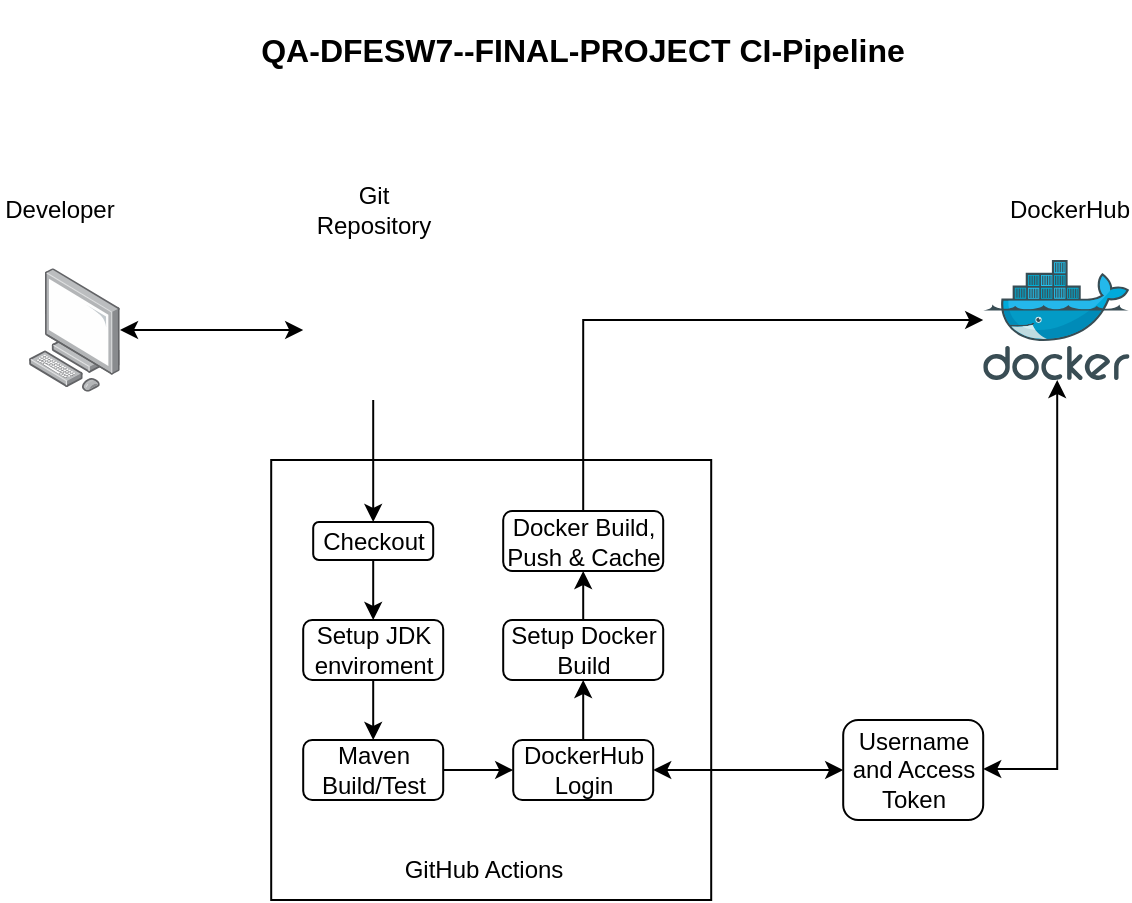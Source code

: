 <mxfile version="16.5.3" type="device"><diagram id="1xk9rnYiJrUXp07n0Z2M" name="Page-1"><mxGraphModel dx="946" dy="646" grid="1" gridSize="10" guides="1" tooltips="1" connect="1" arrows="1" fold="1" page="1" pageScale="1" pageWidth="827" pageHeight="1169" math="0" shadow="0"><root><mxCell id="0"/><mxCell id="1" parent="0"/><mxCell id="cm9ua1e88sHXzfhAURvw-1" value="" style="sketch=0;aspect=fixed;html=1;points=[];align=center;image;fontSize=12;image=img/lib/mscae/Docker.svg;" vertex="1" parent="1"><mxGeometry x="611.6" y="190" width="73.17" height="60" as="geometry"/></mxCell><mxCell id="cm9ua1e88sHXzfhAURvw-10" style="edgeStyle=orthogonalEdgeStyle;rounded=0;orthogonalLoop=1;jettySize=auto;html=1;entryX=0.5;entryY=0;entryDx=0;entryDy=0;" edge="1" parent="1" source="cm9ua1e88sHXzfhAURvw-2" target="cm9ua1e88sHXzfhAURvw-9"><mxGeometry relative="1" as="geometry"/></mxCell><mxCell id="cm9ua1e88sHXzfhAURvw-2" value="" style="shape=image;html=1;verticalAlign=top;verticalLabelPosition=bottom;labelBackgroundColor=#ffffff;imageAspect=0;aspect=fixed;image=https://cdn4.iconfinder.com/data/icons/ionicons/512/icon-social-github-128.png" vertex="1" parent="1"><mxGeometry x="271.6" y="190" width="70" height="70" as="geometry"/></mxCell><mxCell id="cm9ua1e88sHXzfhAURvw-3" value="" style="whiteSpace=wrap;html=1;aspect=fixed;fillColor=none;" vertex="1" parent="1"><mxGeometry x="255.6" y="290" width="220" height="220" as="geometry"/></mxCell><mxCell id="cm9ua1e88sHXzfhAURvw-4" value="" style="endArrow=classic;startArrow=classic;html=1;rounded=0;exitX=0;exitY=0.5;exitDx=0;exitDy=0;" edge="1" parent="1" source="cm9ua1e88sHXzfhAURvw-2" target="cm9ua1e88sHXzfhAURvw-5"><mxGeometry width="50" height="50" relative="1" as="geometry"><mxPoint x="441.6" y="490" as="sourcePoint"/><mxPoint x="491.6" y="440" as="targetPoint"/></mxGeometry></mxCell><mxCell id="cm9ua1e88sHXzfhAURvw-5" value="" style="points=[];aspect=fixed;html=1;align=center;shadow=0;dashed=0;image;image=img/lib/allied_telesis/computer_and_terminals/Personal_Computer.svg;fillColor=none;" vertex="1" parent="1"><mxGeometry x="134.4" y="194.1" width="45.6" height="61.8" as="geometry"/></mxCell><mxCell id="cm9ua1e88sHXzfhAURvw-7" value="Developer" style="text;html=1;strokeColor=none;fillColor=none;align=center;verticalAlign=middle;whiteSpace=wrap;rounded=0;" vertex="1" parent="1"><mxGeometry x="120" y="150" width="60" height="30" as="geometry"/></mxCell><mxCell id="cm9ua1e88sHXzfhAURvw-8" value="Git Repository" style="text;html=1;strokeColor=none;fillColor=none;align=center;verticalAlign=middle;whiteSpace=wrap;rounded=0;" vertex="1" parent="1"><mxGeometry x="276.6" y="150" width="60" height="30" as="geometry"/></mxCell><mxCell id="cm9ua1e88sHXzfhAURvw-33" style="edgeStyle=orthogonalEdgeStyle;rounded=0;orthogonalLoop=1;jettySize=auto;html=1;entryX=0.5;entryY=0;entryDx=0;entryDy=0;fontSize=16;" edge="1" parent="1" source="cm9ua1e88sHXzfhAURvw-9" target="cm9ua1e88sHXzfhAURvw-12"><mxGeometry relative="1" as="geometry"/></mxCell><mxCell id="cm9ua1e88sHXzfhAURvw-9" value="Checkout" style="rounded=1;whiteSpace=wrap;html=1;fillColor=none;" vertex="1" parent="1"><mxGeometry x="276.6" y="321" width="60" height="19" as="geometry"/></mxCell><mxCell id="cm9ua1e88sHXzfhAURvw-34" style="edgeStyle=orthogonalEdgeStyle;rounded=0;orthogonalLoop=1;jettySize=auto;html=1;entryX=0.5;entryY=0;entryDx=0;entryDy=0;fontSize=16;" edge="1" parent="1" source="cm9ua1e88sHXzfhAURvw-12" target="cm9ua1e88sHXzfhAURvw-13"><mxGeometry relative="1" as="geometry"/></mxCell><mxCell id="cm9ua1e88sHXzfhAURvw-12" value="Setup JDK enviroment" style="rounded=1;whiteSpace=wrap;html=1;fillColor=none;" vertex="1" parent="1"><mxGeometry x="271.6" y="370" width="70" height="30" as="geometry"/></mxCell><mxCell id="cm9ua1e88sHXzfhAURvw-35" style="edgeStyle=orthogonalEdgeStyle;rounded=0;orthogonalLoop=1;jettySize=auto;html=1;entryX=0;entryY=0.5;entryDx=0;entryDy=0;fontSize=16;" edge="1" parent="1" source="cm9ua1e88sHXzfhAURvw-13" target="cm9ua1e88sHXzfhAURvw-15"><mxGeometry relative="1" as="geometry"/></mxCell><mxCell id="cm9ua1e88sHXzfhAURvw-13" value="Maven Build/Test" style="rounded=1;whiteSpace=wrap;html=1;fillColor=none;" vertex="1" parent="1"><mxGeometry x="271.6" y="430" width="70" height="30" as="geometry"/></mxCell><mxCell id="cm9ua1e88sHXzfhAURvw-36" style="edgeStyle=orthogonalEdgeStyle;rounded=0;orthogonalLoop=1;jettySize=auto;html=1;entryX=0.5;entryY=1;entryDx=0;entryDy=0;fontSize=16;" edge="1" parent="1" source="cm9ua1e88sHXzfhAURvw-15" target="cm9ua1e88sHXzfhAURvw-17"><mxGeometry relative="1" as="geometry"/></mxCell><mxCell id="cm9ua1e88sHXzfhAURvw-15" value="DockerHub Login" style="rounded=1;whiteSpace=wrap;html=1;fillColor=none;" vertex="1" parent="1"><mxGeometry x="376.6" y="430" width="70" height="30" as="geometry"/></mxCell><mxCell id="cm9ua1e88sHXzfhAURvw-39" style="edgeStyle=orthogonalEdgeStyle;rounded=0;orthogonalLoop=1;jettySize=auto;html=1;exitX=0.5;exitY=0;exitDx=0;exitDy=0;entryX=0.5;entryY=1;entryDx=0;entryDy=0;fontSize=16;" edge="1" parent="1" source="cm9ua1e88sHXzfhAURvw-17" target="cm9ua1e88sHXzfhAURvw-18"><mxGeometry relative="1" as="geometry"/></mxCell><mxCell id="cm9ua1e88sHXzfhAURvw-17" value="Setup Docker Build" style="rounded=1;whiteSpace=wrap;html=1;fillColor=none;" vertex="1" parent="1"><mxGeometry x="371.6" y="370" width="80" height="30" as="geometry"/></mxCell><mxCell id="cm9ua1e88sHXzfhAURvw-29" style="edgeStyle=orthogonalEdgeStyle;rounded=0;orthogonalLoop=1;jettySize=auto;html=1;" edge="1" parent="1" source="cm9ua1e88sHXzfhAURvw-18" target="cm9ua1e88sHXzfhAURvw-1"><mxGeometry relative="1" as="geometry"><Array as="points"><mxPoint x="411.6" y="220"/></Array></mxGeometry></mxCell><mxCell id="cm9ua1e88sHXzfhAURvw-18" value="Docker Build, Push &amp;amp; Cache" style="rounded=1;whiteSpace=wrap;html=1;fillColor=none;" vertex="1" parent="1"><mxGeometry x="371.6" y="315.5" width="80" height="30" as="geometry"/></mxCell><mxCell id="cm9ua1e88sHXzfhAURvw-22" value="GitHub Actions" style="text;html=1;strokeColor=none;fillColor=none;align=center;verticalAlign=middle;whiteSpace=wrap;rounded=0;" vertex="1" parent="1"><mxGeometry x="311.6" y="480" width="100" height="30" as="geometry"/></mxCell><mxCell id="cm9ua1e88sHXzfhAURvw-24" value="Username and Access Token" style="rounded=1;whiteSpace=wrap;html=1;fillColor=none;" vertex="1" parent="1"><mxGeometry x="541.6" y="420" width="70" height="50" as="geometry"/></mxCell><mxCell id="cm9ua1e88sHXzfhAURvw-26" value="" style="endArrow=classic;startArrow=classic;html=1;rounded=0;entryX=0;entryY=0.5;entryDx=0;entryDy=0;exitX=1;exitY=0.5;exitDx=0;exitDy=0;" edge="1" parent="1" source="cm9ua1e88sHXzfhAURvw-15" target="cm9ua1e88sHXzfhAURvw-24"><mxGeometry width="50" height="50" relative="1" as="geometry"><mxPoint x="511.6" y="580" as="sourcePoint"/><mxPoint x="561.6" y="530" as="targetPoint"/></mxGeometry></mxCell><mxCell id="cm9ua1e88sHXzfhAURvw-27" value="" style="endArrow=classic;startArrow=classic;html=1;rounded=0;exitX=1;exitY=0.5;exitDx=0;exitDy=0;edgeStyle=orthogonalEdgeStyle;" edge="1" parent="1" target="cm9ua1e88sHXzfhAURvw-1"><mxGeometry width="50" height="50" relative="1" as="geometry"><mxPoint x="611.6" y="444.5" as="sourcePoint"/><mxPoint x="706.6" y="444.5" as="targetPoint"/><Array as="points"><mxPoint x="648.6" y="445"/></Array></mxGeometry></mxCell><mxCell id="cm9ua1e88sHXzfhAURvw-30" value="DockerHub" style="text;html=1;strokeColor=none;fillColor=none;align=center;verticalAlign=middle;whiteSpace=wrap;rounded=0;" vertex="1" parent="1"><mxGeometry x="624.77" y="150" width="60" height="30" as="geometry"/></mxCell><mxCell id="cm9ua1e88sHXzfhAURvw-31" value="QA-DFESW7--FINAL-PROJECT CI-Pipeline" style="text;html=1;strokeColor=none;fillColor=none;align=center;verticalAlign=middle;whiteSpace=wrap;rounded=0;fontStyle=1;fontSize=16;" vertex="1" parent="1"><mxGeometry x="229.9" y="60" width="363.4" height="50" as="geometry"/></mxCell></root></mxGraphModel></diagram></mxfile>